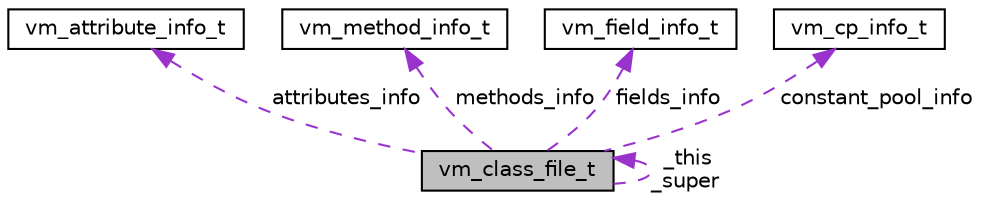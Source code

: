 digraph "vm_class_file_t"
{
  edge [fontname="Helvetica",fontsize="10",labelfontname="Helvetica",labelfontsize="10"];
  node [fontname="Helvetica",fontsize="10",shape=record];
  Node1 [label="vm_class_file_t",height=0.2,width=0.4,color="black", fillcolor="grey75", style="filled", fontcolor="black"];
  Node1 -> Node1 [dir="back",color="darkorchid3",fontsize="10",style="dashed",label=" _this\n_super" ,fontname="Helvetica"];
  Node2 -> Node1 [dir="back",color="darkorchid3",fontsize="10",style="dashed",label=" attributes_info" ,fontname="Helvetica"];
  Node2 [label="vm_attribute_info_t",height=0.2,width=0.4,color="black", fillcolor="white", style="filled",URL="$structvm__attribute__info__t.html"];
  Node3 -> Node1 [dir="back",color="darkorchid3",fontsize="10",style="dashed",label=" methods_info" ,fontname="Helvetica"];
  Node3 [label="vm_method_info_t",height=0.2,width=0.4,color="black", fillcolor="white", style="filled",URL="$structvm__method__info__t.html"];
  Node4 -> Node1 [dir="back",color="darkorchid3",fontsize="10",style="dashed",label=" fields_info" ,fontname="Helvetica"];
  Node4 [label="vm_field_info_t",height=0.2,width=0.4,color="black", fillcolor="white", style="filled",URL="$structvm__field__info__t.html"];
  Node5 -> Node1 [dir="back",color="darkorchid3",fontsize="10",style="dashed",label=" constant_pool_info" ,fontname="Helvetica"];
  Node5 [label="vm_cp_info_t",height=0.2,width=0.4,color="black", fillcolor="white", style="filled",URL="$structvm__cp__info__t.html"];
}
